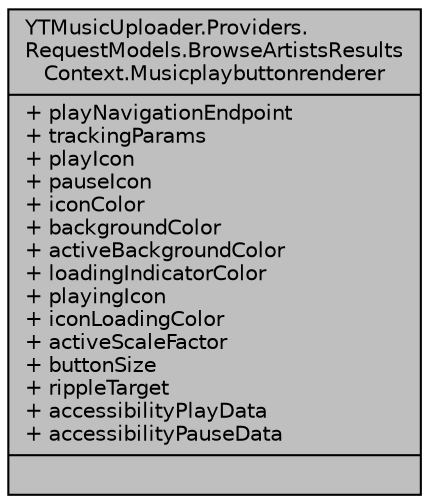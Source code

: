 digraph "YTMusicUploader.Providers.RequestModels.BrowseArtistsResultsContext.Musicplaybuttonrenderer"
{
 // LATEX_PDF_SIZE
  edge [fontname="Helvetica",fontsize="10",labelfontname="Helvetica",labelfontsize="10"];
  node [fontname="Helvetica",fontsize="10",shape=record];
  Node1 [label="{YTMusicUploader.Providers.\lRequestModels.BrowseArtistsResults\lContext.Musicplaybuttonrenderer\n|+ playNavigationEndpoint\l+ trackingParams\l+ playIcon\l+ pauseIcon\l+ iconColor\l+ backgroundColor\l+ activeBackgroundColor\l+ loadingIndicatorColor\l+ playingIcon\l+ iconLoadingColor\l+ activeScaleFactor\l+ buttonSize\l+ rippleTarget\l+ accessibilityPlayData\l+ accessibilityPauseData\l|}",height=0.2,width=0.4,color="black", fillcolor="grey75", style="filled", fontcolor="black",tooltip=" "];
}
